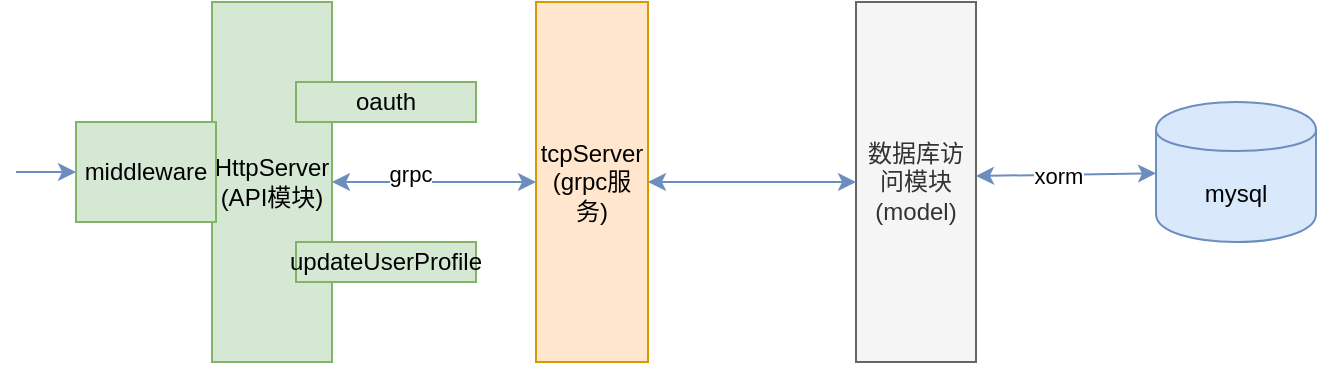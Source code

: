 <mxfile version="13.1.12" type="github">
  <diagram id="7Y1ZfcdFTE9GypMD3FCE" name="Page-1">
    <mxGraphModel dx="2125" dy="785" grid="1" gridSize="10" guides="1" tooltips="1" connect="1" arrows="1" fold="1" page="1" pageScale="1" pageWidth="827" pageHeight="1169" math="0" shadow="0">
      <root>
        <mxCell id="0" />
        <mxCell id="1" parent="0" />
        <mxCell id="PumyFFIoUu43u3X-Bv62-1" value="数据库访问模块(model)" style="rounded=0;whiteSpace=wrap;html=1;fillColor=#f5f5f5;strokeColor=#666666;fontColor=#333333;" parent="1" vertex="1">
          <mxGeometry x="420" y="180" width="60" height="180" as="geometry" />
        </mxCell>
        <mxCell id="PumyFFIoUu43u3X-Bv62-2" value="mysql" style="shape=cylinder;whiteSpace=wrap;html=1;boundedLbl=1;backgroundOutline=1;fillColor=#dae8fc;strokeColor=#6c8ebf;" parent="1" vertex="1">
          <mxGeometry x="570" y="230" width="80" height="70" as="geometry" />
        </mxCell>
        <mxCell id="PumyFFIoUu43u3X-Bv62-3" value="HttpServer&lt;br&gt;(API模块)" style="rounded=0;whiteSpace=wrap;html=1;fillColor=#d5e8d4;strokeColor=#82b366;" parent="1" vertex="1">
          <mxGeometry x="98" y="180" width="60" height="180" as="geometry" />
        </mxCell>
        <mxCell id="PumyFFIoUu43u3X-Bv62-4" value="oauth" style="rounded=0;whiteSpace=wrap;html=1;fillColor=#d5e8d4;strokeColor=#82b366;" parent="1" vertex="1">
          <mxGeometry x="140" y="220" width="90" height="20" as="geometry" />
        </mxCell>
        <mxCell id="PumyFFIoUu43u3X-Bv62-6" value="updateUserProfile" style="rounded=0;whiteSpace=wrap;html=1;fillColor=#d5e8d4;strokeColor=#82b366;" parent="1" vertex="1">
          <mxGeometry x="140" y="300" width="90" height="20" as="geometry" />
        </mxCell>
        <mxCell id="PumyFFIoUu43u3X-Bv62-10" value="tcpServer&lt;br&gt;(grpc服务)" style="rounded=0;whiteSpace=wrap;html=1;fillColor=#ffe6cc;strokeColor=#d79b00;" parent="1" vertex="1">
          <mxGeometry x="260" y="180" width="56" height="180" as="geometry" />
        </mxCell>
        <mxCell id="f4aNZqKJnc6KawGVwCoS-3" value="" style="endArrow=classic;startArrow=classic;html=1;exitX=1;exitY=0.5;exitDx=0;exitDy=0;entryX=0;entryY=0.5;entryDx=0;entryDy=0;fillColor=#dae8fc;strokeColor=#6c8ebf;" edge="1" parent="1" source="PumyFFIoUu43u3X-Bv62-3" target="PumyFFIoUu43u3X-Bv62-10">
          <mxGeometry width="50" height="50" relative="1" as="geometry">
            <mxPoint x="390" y="450" as="sourcePoint" />
            <mxPoint x="440" y="400" as="targetPoint" />
          </mxGeometry>
        </mxCell>
        <mxCell id="f4aNZqKJnc6KawGVwCoS-7" value="grpc" style="edgeLabel;html=1;align=center;verticalAlign=middle;resizable=0;points=[];" vertex="1" connectable="0" parent="f4aNZqKJnc6KawGVwCoS-3">
          <mxGeometry x="-0.235" y="4" relative="1" as="geometry">
            <mxPoint as="offset" />
          </mxGeometry>
        </mxCell>
        <mxCell id="f4aNZqKJnc6KawGVwCoS-4" value="" style="endArrow=classic;startArrow=classic;html=1;exitX=1;exitY=0.5;exitDx=0;exitDy=0;entryX=0;entryY=0.5;entryDx=0;entryDy=0;fillColor=#dae8fc;strokeColor=#6c8ebf;" edge="1" parent="1" source="PumyFFIoUu43u3X-Bv62-10" target="PumyFFIoUu43u3X-Bv62-1">
          <mxGeometry width="50" height="50" relative="1" as="geometry">
            <mxPoint x="168" y="280" as="sourcePoint" />
            <mxPoint x="270" y="280" as="targetPoint" />
          </mxGeometry>
        </mxCell>
        <mxCell id="f4aNZqKJnc6KawGVwCoS-5" value="" style="endArrow=classic;startArrow=classic;html=1;fillColor=#dae8fc;strokeColor=#6c8ebf;" edge="1" parent="1" target="PumyFFIoUu43u3X-Bv62-2">
          <mxGeometry width="50" height="50" relative="1" as="geometry">
            <mxPoint x="480" y="267" as="sourcePoint" />
            <mxPoint x="430" y="280" as="targetPoint" />
          </mxGeometry>
        </mxCell>
        <mxCell id="f4aNZqKJnc6KawGVwCoS-9" value="xorm" style="edgeLabel;html=1;align=center;verticalAlign=middle;resizable=0;points=[];" vertex="1" connectable="0" parent="f4aNZqKJnc6KawGVwCoS-5">
          <mxGeometry x="-0.089" relative="1" as="geometry">
            <mxPoint as="offset" />
          </mxGeometry>
        </mxCell>
        <mxCell id="f4aNZqKJnc6KawGVwCoS-6" value="middleware" style="rounded=0;whiteSpace=wrap;html=1;fillColor=#d5e8d4;strokeColor=#82b366;" vertex="1" parent="1">
          <mxGeometry x="30" y="240" width="70" height="50" as="geometry" />
        </mxCell>
        <mxCell id="f4aNZqKJnc6KawGVwCoS-10" value="" style="endArrow=classic;html=1;entryX=0;entryY=0.5;entryDx=0;entryDy=0;fillColor=#dae8fc;strokeColor=#6c8ebf;" edge="1" parent="1" target="f4aNZqKJnc6KawGVwCoS-6">
          <mxGeometry width="50" height="50" relative="1" as="geometry">
            <mxPoint y="265" as="sourcePoint" />
            <mxPoint x="170" y="380" as="targetPoint" />
          </mxGeometry>
        </mxCell>
      </root>
    </mxGraphModel>
  </diagram>
</mxfile>
